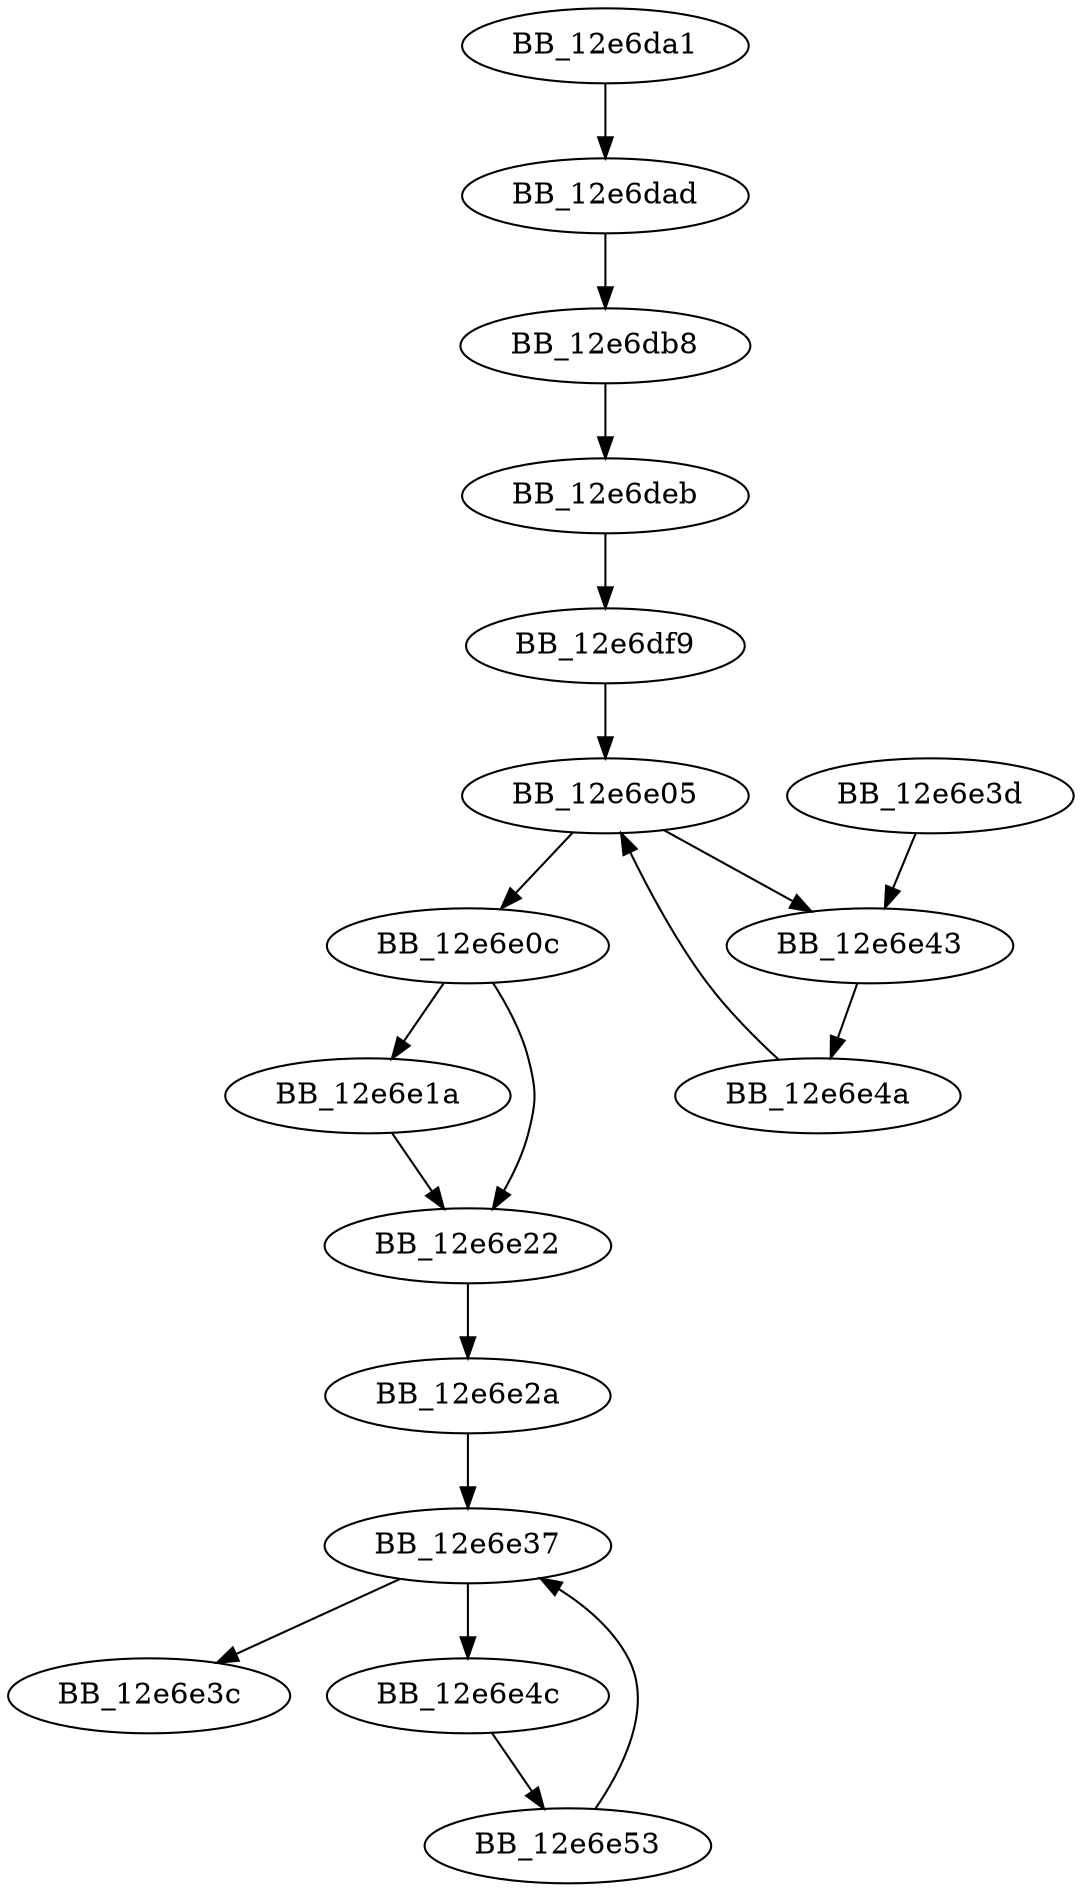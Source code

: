 DiGraph __initptd{
BB_12e6da1->BB_12e6dad
BB_12e6dad->BB_12e6db8
BB_12e6db8->BB_12e6deb
BB_12e6deb->BB_12e6df9
BB_12e6df9->BB_12e6e05
BB_12e6e05->BB_12e6e0c
BB_12e6e05->BB_12e6e43
BB_12e6e0c->BB_12e6e1a
BB_12e6e0c->BB_12e6e22
BB_12e6e1a->BB_12e6e22
BB_12e6e22->BB_12e6e2a
BB_12e6e2a->BB_12e6e37
BB_12e6e37->BB_12e6e3c
BB_12e6e37->BB_12e6e4c
BB_12e6e3d->BB_12e6e43
BB_12e6e43->BB_12e6e4a
BB_12e6e4a->BB_12e6e05
BB_12e6e4c->BB_12e6e53
BB_12e6e53->BB_12e6e37
}
